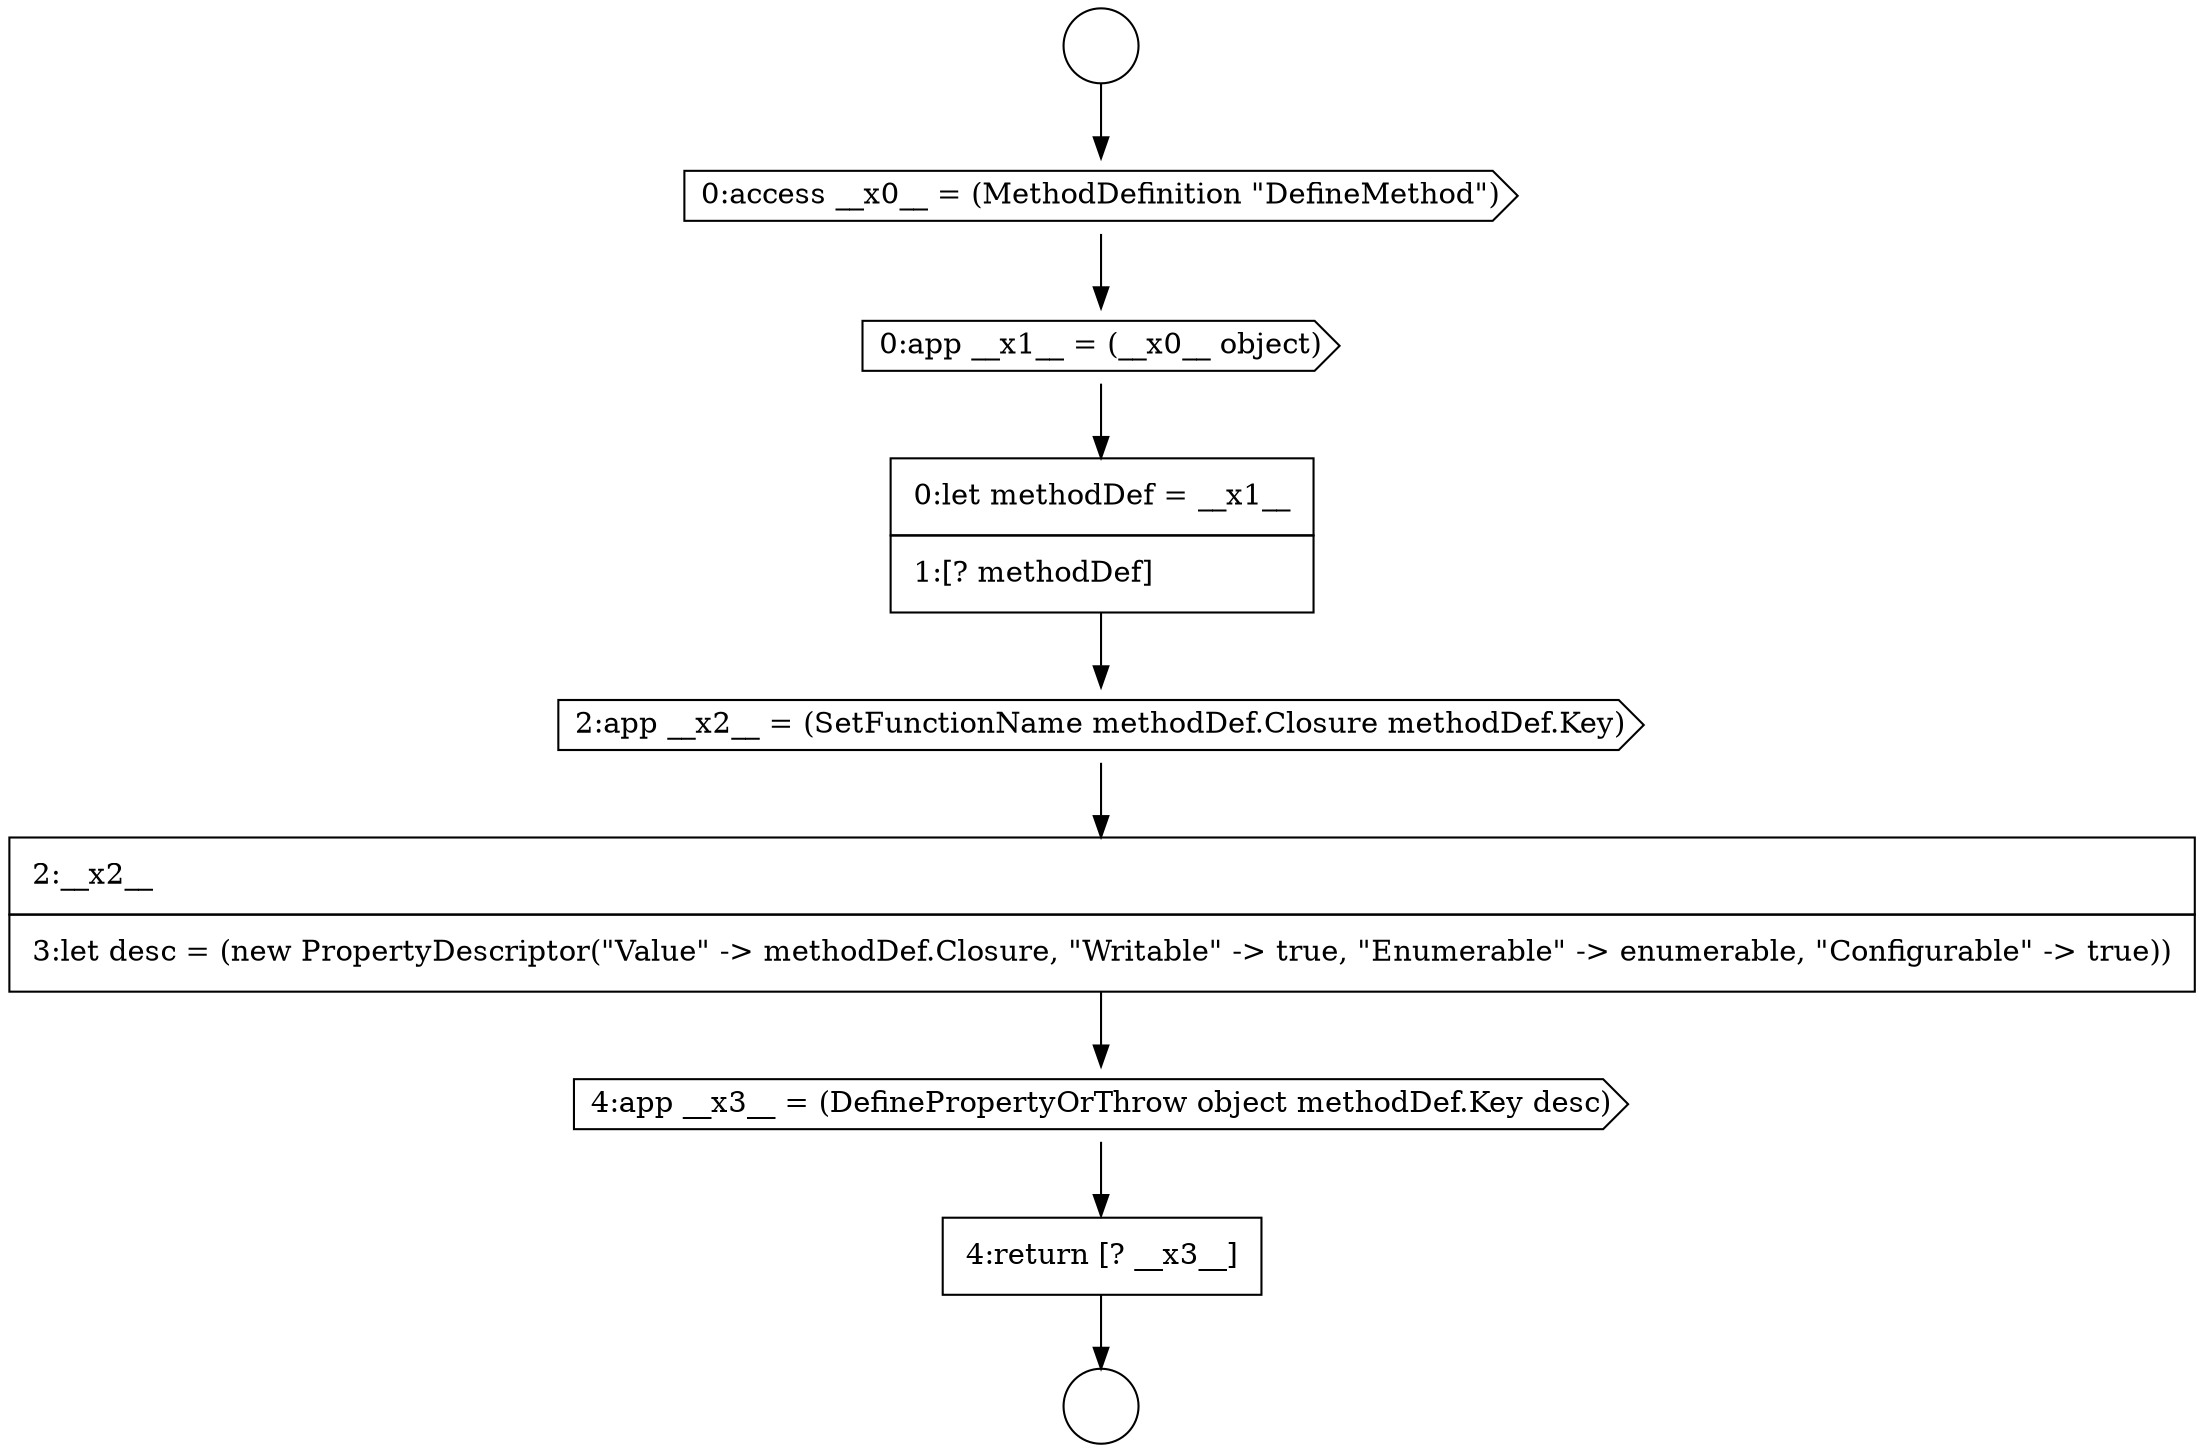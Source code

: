digraph {
  node8283 [shape=none, margin=0, label=<<font color="black">
    <table border="0" cellborder="1" cellspacing="0" cellpadding="10">
      <tr><td align="left">4:return [? __x3__]</td></tr>
    </table>
  </font>> color="black" fillcolor="white" style=filled]
  node8278 [shape=cds, label=<<font color="black">0:app __x1__ = (__x0__ object)</font>> color="black" fillcolor="white" style=filled]
  node8282 [shape=cds, label=<<font color="black">4:app __x3__ = (DefinePropertyOrThrow object methodDef.Key desc)</font>> color="black" fillcolor="white" style=filled]
  node8275 [shape=circle label=" " color="black" fillcolor="white" style=filled]
  node8279 [shape=none, margin=0, label=<<font color="black">
    <table border="0" cellborder="1" cellspacing="0" cellpadding="10">
      <tr><td align="left">0:let methodDef = __x1__</td></tr>
      <tr><td align="left">1:[? methodDef]</td></tr>
    </table>
  </font>> color="black" fillcolor="white" style=filled]
  node8276 [shape=circle label=" " color="black" fillcolor="white" style=filled]
  node8281 [shape=none, margin=0, label=<<font color="black">
    <table border="0" cellborder="1" cellspacing="0" cellpadding="10">
      <tr><td align="left">2:__x2__</td></tr>
      <tr><td align="left">3:let desc = (new PropertyDescriptor(&quot;Value&quot; -&gt; methodDef.Closure, &quot;Writable&quot; -&gt; true, &quot;Enumerable&quot; -&gt; enumerable, &quot;Configurable&quot; -&gt; true))</td></tr>
    </table>
  </font>> color="black" fillcolor="white" style=filled]
  node8280 [shape=cds, label=<<font color="black">2:app __x2__ = (SetFunctionName methodDef.Closure methodDef.Key)</font>> color="black" fillcolor="white" style=filled]
  node8277 [shape=cds, label=<<font color="black">0:access __x0__ = (MethodDefinition &quot;DefineMethod&quot;)</font>> color="black" fillcolor="white" style=filled]
  node8277 -> node8278 [ color="black"]
  node8283 -> node8276 [ color="black"]
  node8280 -> node8281 [ color="black"]
  node8281 -> node8282 [ color="black"]
  node8279 -> node8280 [ color="black"]
  node8275 -> node8277 [ color="black"]
  node8282 -> node8283 [ color="black"]
  node8278 -> node8279 [ color="black"]
}

